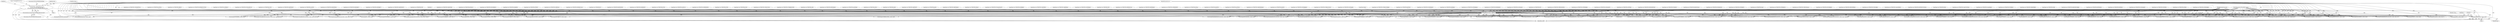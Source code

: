 digraph "0_libming_2be22fcf56a223dafe8de0e8a20fe20e8bbdb0b9@pointer" {
"1000244" [label="(Call,decompileEXTENDS(n, actions, maxn))"];
"1000125" [label="(Call,OpCode(actions, n, maxn))"];
"1000102" [label="(MethodParameterIn,SWF_ACTION *actions)"];
"1000105" [label="(Call,fprintf(stderr,\"%d:\tACTION[%3.3d]: %s\n\",\n \t        actions[n].SWF_ACTIONRECORD.Offset, n, \n \t        actionName(actions[n].SWF_ACTIONRECORD.ActionCode)))"];
"1000101" [label="(MethodParameterIn,int n)"];
"1000116" [label="(Call,actionName(actions[n].SWF_ACTIONRECORD.ActionCode))"];
"1000103" [label="(MethodParameterIn,int maxn)"];
"1000133" [label="(JumpTarget,case SWFACTION_CONSTANTPOOL:)"];
"1000124" [label="(ControlStructure,switch(OpCode(actions, n, maxn)))"];
"1000177" [label="(JumpTarget,case SWFACTION_GETURL:)"];
"1000629" [label="(JumpTarget,case SWFACTION_THROW:)"];
"1000438" [label="(Call,decompileArithmeticOp(n, actions, maxn))"];
"1000388" [label="(JumpTarget,case SWFACTION_DEFINEFUNCTION:)"];
"1000279" [label="(Call,decompileSETMEMBER(n, actions, maxn))"];
"1000573" [label="(Call,decompile_Null_ArgBuiltInFunctionCall(n, actions, maxn,\"toggleHighQuality\"))"];
"1000420" [label="(JumpTarget,case SWFACTION_SUBTRACT:)"];
"1000597" [label="(JumpTarget,case SWFACTION_DUPLICATECLIP:)"];
"1000536" [label="(JumpTarget,case SWFACTION_STOP:)"];
"1000416" [label="(JumpTarget,case SWFACTION_SHIFTRIGHT:)"];
"1000623" [label="(JumpTarget,case SWFACTION_CASTOP:)"];
"1000264" [label="(JumpTarget,case SWFACTION_NEWMETHOD:)"];
"1000642" [label="(Call,outputSWF_ACTION(n,&actions[n]))"];
"1000552" [label="(Call,decompile_Null_ArgBuiltInFunctionCall(n, actions, maxn,\"prevFrame\"))"];
"1000257" [label="(JumpTarget,case SWFACTION_NEWOBJECT:)"];
"1000503" [label="(Call,decompileSingleArgBuiltInFunctionCall(n, actions, maxn,\"String\"))"];
"1000357" [label="(Call,decompileIF(n, actions, maxn))"];
"1000250" [label="(JumpTarget,case SWFACTION_INITOBJECT:)"];
"1000129" [label="(Block,)"];
"1000417" [label="(JumpTarget,case SWFACTION_SHIFTRIGHT2:)"];
"1000272" [label="(Call,decompileGETMEMBER(n, actions, maxn))"];
"1000442" [label="(JumpTarget,case SWFACTION_POP:)"];
"1000127" [label="(Identifier,n)"];
"1000510" [label="(Call,decompileSingleArgBuiltInFunctionCall(n, actions, maxn,\"Number\"))"];
"1000201" [label="(JumpTarget,case SWFACTION_STACKSWAP:)"];
"1000428" [label="(JumpTarget,case SWFACTION_EQUALS2:)"];
"1000375" [label="(JumpTarget,case SWFACTION_ENUMERATE2 :)"];
"1000301" [label="(Call,decompileSETVARIABLE(n, actions, maxn, 1))"];
"1000432" [label="(JumpTarget,case SWFACTION_GREATER:)"];
"1000473" [label="(JumpTarget,case SWFACTION_TYPEOF:)"];
"1000362" [label="(Call,decompileWITH(n, actions, maxn))"];
"1000434" [label="(JumpTarget,case SWFACTION_STRINGEQ:)"];
"1000225" [label="(Call,decompileGETTIME(n, actions, maxn))"];
"1000308" [label="(JumpTarget,case SWFACTION_DEFINELOCAL2:)"];
"1000355" [label="(JumpTarget,case SWFACTION_IF:)"];
"1000612" [label="(Call,decompileSETTARGET(n, actions, maxn,1))"];
"1000426" [label="(JumpTarget,case SWFACTION_BITWISEXOR:)"];
"1000246" [label="(Identifier,actions)"];
"1000404" [label="(Call,decompileCALLFUNCTION(n, actions, maxn))"];
"1000322" [label="(JumpTarget,case SWFACTION_INCREMENT:)"];
"1000185" [label="(JumpTarget,case SWFACTION_PUSH:)"];
"1000423" [label="(JumpTarget,case SWFACTION_MODULO:)"];
"1000209" [label="(JumpTarget,case SWFACTION_SETPROPERTY:)"];
"1000361" [label="(JumpTarget,case SWFACTION_WITH:)"];
"1000258" [label="(Call,decompileNEWOBJECT(n, actions, maxn))"];
"1000116" [label="(Call,actionName(actions[n].SWF_ACTIONRECORD.ActionCode))"];
"1000330" [label="(Call,decompileSTOREREGISTER(n, actions, maxn))"];
"1000496" [label="(Call,decompileSingleArgBuiltInFunctionCall(n, actions, maxn,\"int\"))"];
"1000336" [label="(JumpTarget,case SWFACTION_JUMP:)"];
"1000564" [label="(JumpTarget,case SWFACTION_STOPSOUNDS:)"];
"1000265" [label="(Call,decompileNEWMETHOD(n, actions, maxn))"];
"1000517" [label="(Call,decompileSingleArgBuiltInFunctionCall(n, actions, maxn,\"random\"))"];
"1000329" [label="(JumpTarget,case SWFACTION_STOREREGISTER:)"];
"1000524" [label="(Call,decompileSingleArgBuiltInFunctionCall(n, actions, maxn,\"length\"))"];
"1000480" [label="(JumpTarget,case SWFACTION_ORD:)"];
"1000324" [label="(Call,decompileINCR_DECR(n, actions, maxn,1))"];
"1000286" [label="(Call,decompileGETVARIABLE(n, actions, maxn))"];
"1000424" [label="(JumpTarget,case SWFACTION_BITWISEAND:)"];
"1000115" [label="(Identifier,n)"];
"1000625" [label="(Call,decompileCAST(n, actions, maxn))"];
"1000433" [label="(JumpTarget,case SWFACTION_LESSTHAN:)"];
"1000230" [label="(Call,decompileTRACE(n, actions, maxn))"];
"1000429" [label="(JumpTarget,case SWFACTION_LESS2:)"];
"1000105" [label="(Call,fprintf(stderr,\"%d:\tACTION[%3.3d]: %s\n\",\n \t        actions[n].SWF_ACTIONRECORD.Offset, n, \n \t        actionName(actions[n].SWF_ACTIONRECORD.ActionCode)))"];
"1000418" [label="(JumpTarget,case SWFACTION_ADD:)"];
"1000217" [label="(Call,decompileGETPROPERTY(n, actions, maxn))"];
"1000157" [label="(Call,decompileGOTOFRAME2(n, actions, maxn))"];
"1000415" [label="(JumpTarget,case SWFACTION_SHIFTLEFT:)"];
"1000419" [label="(JumpTarget,case SWFACTION_ADD2:)"];
"1000550" [label="(JumpTarget,case SWFACTION_PREVFRAME:)"];
"1000410" [label="(Call,decompileCALLMETHOD(n, actions, maxn))"];
"1000229" [label="(JumpTarget,case SWFACTION_TRACE:)"];
"1000571" [label="(JumpTarget,case SWFACTION_TOGGLEQUALITY:)"];
"1000117" [label="(Call,actions[n].SWF_ACTIONRECORD.ActionCode)"];
"1000107" [label="(Literal,\"%d:\tACTION[%3.3d]: %s\n\")"];
"1000382" [label="(JumpTarget,case SWFACTION_INITARRAY:)"];
"1000384" [label="(Call,decompileINITARRAY(n, actions, maxn))"];
"1000579" [label="(JumpTarget,case SWFACTION_SUBSTRING:)"];
"1000245" [label="(Identifier,n)"];
"1000446" [label="(JumpTarget,case SWFACTION_STARTDRAG:)"];
"1000148" [label="(JumpTarget,case SWFACTION_GOTOFRAME:)"];
"1000102" [label="(MethodParameterIn,SWF_ACTION *actions)"];
"1000635" [label="(JumpTarget,case SWFACTION_TRY:)"];
"1000300" [label="(JumpTarget,case SWFACTION_DEFINELOCAL:)"];
"1000543" [label="(JumpTarget,case SWFACTION_NEXTFRAME:)"];
"1000448" [label="(Call,decompileSTARTDRAG(n, actions, maxn))"];
"1000216" [label="(JumpTarget,case SWFACTION_GETPROPERTY:)"];
"1000427" [label="(JumpTarget,case SWFACTION_EQUAL:)"];
"1000104" [label="(Block,)"];
"1000459" [label="(JumpTarget,case SWFACTION_DELETE2:)"];
"1000169" [label="(JumpTarget,case SWFACTION_GETURL2:)"];
"1000143" [label="(Call,decompileGOTOFRAME(n, actions, maxn,1))"];
"1000161" [label="(JumpTarget,case SWFACTION_WAITFORFRAME:)"];
"1000452" [label="(JumpTarget,case SWFACTION_DELETE:)"];
"1000461" [label="(Call,decompileDELETE(n, actions, maxn,1))"];
"1000285" [label="(JumpTarget,case SWFACTION_GETVARIABLE:)"];
"1000585" [label="(JumpTarget,case SWFACTION_STRINGCONCAT:)"];
"1000141" [label="(JumpTarget,case SWFACTION_GOTOLABEL:)"];
"1000641" [label="(JumpTarget,default:)"];
"1000309" [label="(Call,decompileDEFINELOCAL2(n, actions, maxn))"];
"1000435" [label="(JumpTarget,case SWFACTION_STRINGCOMPARE:)"];
"1000343" [label="(Call,decompileRETURN(n, actions, maxn))"];
"1000342" [label="(JumpTarget,case SWFACTION_RETURN:)"];
"1000155" [label="(JumpTarget,case SWFACTION_GOTOFRAME2:)"];
"1000557" [label="(JumpTarget,case SWFACTION_ENDDRAG:)"];
"1000292" [label="(JumpTarget,case SWFACTION_SETVARIABLE:)"];
"1000377" [label="(Call,decompileENUMERATE(n, actions, maxn,1))"];
"1000315" [label="(JumpTarget,case SWFACTION_DECREMENT:)"];
"1000489" [label="(Call,decompileSingleArgBuiltInFunctionCall(n, actions, maxn,\"chr\"))"];
"1000531" [label="(Call,decompile_Null_ArgBuiltInFunctionCall(n, actions, maxn,\"play\"))"];
"1000108" [label="(Call,actions[n].SWF_ACTIONRECORD.Offset)"];
"1000475" [label="(Call,decompileSingleArgBuiltInFunctionCall(n, actions, maxn,\"typeof\"))"];
"1000126" [label="(Identifier,actions)"];
"1000587" [label="(Call,decompileSTRINGCONCAT(n, actions, maxn))"];
"1000468" [label="(Call,decompileSingleArgBuiltInFunctionCall(n, actions, maxn,\"targetPath\"))"];
"1000244" [label="(Call,decompileEXTENDS(n, actions, maxn))"];
"1000431" [label="(JumpTarget,case SWFACTION_LOGICALOR:)"];
"1000351" [label="(Call,decompileLogicalNot(n, actions, maxn))"];
"1000650" [label="(MethodReturn,RET)"];
"1000619" [label="(Call,decompileIMPLEMENTS(n, actions, maxn))"];
"1000101" [label="(MethodParameterIn,int n)"];
"1000494" [label="(JumpTarget,case SWFACTION_INT:)"];
"1000522" [label="(JumpTarget,case SWFACTION_STRINGLENGTH:)"];
"1000271" [label="(JumpTarget,case SWFACTION_GETMEMBER:)"];
"1000349" [label="(JumpTarget,case SWFACTION_LOGICALNOT:)"];
"1000538" [label="(Call,decompile_Null_ArgBuiltInFunctionCall(n, actions, maxn,\"stop\"))"];
"1000293" [label="(Call,decompileSETVARIABLE(n, actions, maxn, 0))"];
"1000223" [label="(JumpTarget,case SWFACTION_GETTIME:)"];
"1000545" [label="(Call,decompile_Null_ArgBuiltInFunctionCall(n, actions, maxn,\"nextFrame\"))"];
"1000617" [label="(JumpTarget,case SWFACTION_IMPLEMENTSOP:)"];
"1000193" [label="(JumpTarget,case SWFACTION_PUSHDUP:)"];
"1000591" [label="(JumpTarget,case SWFACTION_REMOVECLIP:)"];
"1000414" [label="(JumpTarget,case SWFACTION_INSTANCEOF:)"];
"1000603" [label="(JumpTarget,case SWFACTION_SETTARGET:)"];
"1000605" [label="(Call,decompileSETTARGET(n, actions, maxn,0))"];
"1000529" [label="(JumpTarget,case SWFACTION_PLAY:)"];
"1000338" [label="(Call,decompileJUMP(n, actions, maxn))"];
"1000610" [label="(JumpTarget,case SWFACTION_SETTARGET2:)"];
"1000599" [label="(Call,decompileDUPLICATECLIP(n, actions, maxn))"];
"1000128" [label="(Identifier,maxn)"];
"1000150" [label="(Call,decompileGOTOFRAME(n, actions, maxn,0))"];
"1000436" [label="(JumpTarget,case SWFACTION_STRICTEQUALS:)"];
"1000454" [label="(Call,decompileDELETE(n, actions, maxn,0))"];
"1000210" [label="(Call,decompileSETPROPERTY(n, actions, maxn))"];
"1000368" [label="(JumpTarget,case SWFACTION_ENUMERATE:)"];
"1000581" [label="(Call,decompileSUBSTRING(n, actions, maxn))"];
"1000390" [label="(Call,decompileDEFINEFUNCTION(n, actions, maxn,0))"];
"1000125" [label="(Call,OpCode(actions, n, maxn))"];
"1000247" [label="(Identifier,maxn)"];
"1000578" [label="(JumpTarget,case SWFACTION_MBSUBSTRING:)"];
"1000508" [label="(JumpTarget,case SWFACTION_TONUMBER:)"];
"1000251" [label="(Call,decompileINITOBJECT(n, actions, maxn))"];
"1000408" [label="(JumpTarget,case SWFACTION_CALLMETHOD:)"];
"1000395" [label="(JumpTarget,case SWFACTION_DEFINEFUNCTION2:)"];
"1000397" [label="(Call,decompileDEFINEFUNCTION(n, actions, maxn,1))"];
"1000130" [label="(JumpTarget,case SWFACTION_END:)"];
"1000402" [label="(JumpTarget,case SWFACTION_CALLFUNCTION:)"];
"1000559" [label="(Call,decompile_Null_ArgBuiltInFunctionCall(n, actions, maxn,\"stopDrag\"))"];
"1000236" [label="(JumpTarget,case SWFACTION_CALLFRAME:)"];
"1000501" [label="(JumpTarget,case SWFACTION_TOSTRING:)"];
"1000566" [label="(Call,decompile_Null_ArgBuiltInFunctionCall(n, actions, maxn,\"stopAllSounds\"))"];
"1000249" [label="(Literal,0)"];
"1000466" [label="(JumpTarget,case SWFACTION_TARGETPATH:)"];
"1000487" [label="(JumpTarget,case SWFACTION_CHR:)"];
"1000515" [label="(JumpTarget,case SWFACTION_RANDOMNUMBER:)"];
"1000370" [label="(Call,decompileENUMERATE(n, actions, maxn, 0))"];
"1000593" [label="(Call,decompileREMOVECLIP(n, actions, maxn))"];
"1000103" [label="(MethodParameterIn,int maxn)"];
"1000106" [label="(Identifier,stderr)"];
"1000425" [label="(JumpTarget,case SWFACTION_BITWISEOR:)"];
"1000237" [label="(Call,decompileCALLFRAME(n, actions, maxn))"];
"1000482" [label="(Call,decompileSingleArgBuiltInFunctionCall(n, actions, maxn,\"ord\"))"];
"1000243" [label="(JumpTarget,case SWFACTION_EXTENDS:)"];
"1000430" [label="(JumpTarget,case SWFACTION_LOGICALAND:)"];
"1000631" [label="(Call,decompileTHROW(n, actions, maxn))"];
"1000421" [label="(JumpTarget,case SWFACTION_MULTIPLY:)"];
"1000317" [label="(Call,decompileINCR_DECR(n, actions, maxn, 0))"];
"1000422" [label="(JumpTarget,case SWFACTION_DIVIDE:)"];
"1000278" [label="(JumpTarget,case SWFACTION_SETMEMBER:)"];
"1000637" [label="(Call,decompileTRY(n, actions, maxn))"];
"1000244" -> "1000129"  [label="AST: "];
"1000244" -> "1000247"  [label="CFG: "];
"1000245" -> "1000244"  [label="AST: "];
"1000246" -> "1000244"  [label="AST: "];
"1000247" -> "1000244"  [label="AST: "];
"1000249" -> "1000244"  [label="CFG: "];
"1000244" -> "1000650"  [label="DDG: "];
"1000244" -> "1000650"  [label="DDG: "];
"1000244" -> "1000650"  [label="DDG: "];
"1000244" -> "1000650"  [label="DDG: "];
"1000125" -> "1000244"  [label="DDG: "];
"1000125" -> "1000244"  [label="DDG: "];
"1000125" -> "1000244"  [label="DDG: "];
"1000101" -> "1000244"  [label="DDG: "];
"1000102" -> "1000244"  [label="DDG: "];
"1000103" -> "1000244"  [label="DDG: "];
"1000125" -> "1000124"  [label="AST: "];
"1000125" -> "1000128"  [label="CFG: "];
"1000126" -> "1000125"  [label="AST: "];
"1000127" -> "1000125"  [label="AST: "];
"1000128" -> "1000125"  [label="AST: "];
"1000130" -> "1000125"  [label="CFG: "];
"1000133" -> "1000125"  [label="CFG: "];
"1000141" -> "1000125"  [label="CFG: "];
"1000148" -> "1000125"  [label="CFG: "];
"1000155" -> "1000125"  [label="CFG: "];
"1000161" -> "1000125"  [label="CFG: "];
"1000169" -> "1000125"  [label="CFG: "];
"1000177" -> "1000125"  [label="CFG: "];
"1000185" -> "1000125"  [label="CFG: "];
"1000193" -> "1000125"  [label="CFG: "];
"1000201" -> "1000125"  [label="CFG: "];
"1000209" -> "1000125"  [label="CFG: "];
"1000216" -> "1000125"  [label="CFG: "];
"1000223" -> "1000125"  [label="CFG: "];
"1000229" -> "1000125"  [label="CFG: "];
"1000236" -> "1000125"  [label="CFG: "];
"1000243" -> "1000125"  [label="CFG: "];
"1000250" -> "1000125"  [label="CFG: "];
"1000257" -> "1000125"  [label="CFG: "];
"1000264" -> "1000125"  [label="CFG: "];
"1000271" -> "1000125"  [label="CFG: "];
"1000278" -> "1000125"  [label="CFG: "];
"1000285" -> "1000125"  [label="CFG: "];
"1000292" -> "1000125"  [label="CFG: "];
"1000300" -> "1000125"  [label="CFG: "];
"1000308" -> "1000125"  [label="CFG: "];
"1000315" -> "1000125"  [label="CFG: "];
"1000322" -> "1000125"  [label="CFG: "];
"1000329" -> "1000125"  [label="CFG: "];
"1000336" -> "1000125"  [label="CFG: "];
"1000342" -> "1000125"  [label="CFG: "];
"1000349" -> "1000125"  [label="CFG: "];
"1000355" -> "1000125"  [label="CFG: "];
"1000361" -> "1000125"  [label="CFG: "];
"1000368" -> "1000125"  [label="CFG: "];
"1000375" -> "1000125"  [label="CFG: "];
"1000382" -> "1000125"  [label="CFG: "];
"1000388" -> "1000125"  [label="CFG: "];
"1000395" -> "1000125"  [label="CFG: "];
"1000402" -> "1000125"  [label="CFG: "];
"1000408" -> "1000125"  [label="CFG: "];
"1000414" -> "1000125"  [label="CFG: "];
"1000415" -> "1000125"  [label="CFG: "];
"1000416" -> "1000125"  [label="CFG: "];
"1000417" -> "1000125"  [label="CFG: "];
"1000418" -> "1000125"  [label="CFG: "];
"1000419" -> "1000125"  [label="CFG: "];
"1000420" -> "1000125"  [label="CFG: "];
"1000421" -> "1000125"  [label="CFG: "];
"1000422" -> "1000125"  [label="CFG: "];
"1000423" -> "1000125"  [label="CFG: "];
"1000424" -> "1000125"  [label="CFG: "];
"1000425" -> "1000125"  [label="CFG: "];
"1000426" -> "1000125"  [label="CFG: "];
"1000427" -> "1000125"  [label="CFG: "];
"1000428" -> "1000125"  [label="CFG: "];
"1000429" -> "1000125"  [label="CFG: "];
"1000430" -> "1000125"  [label="CFG: "];
"1000431" -> "1000125"  [label="CFG: "];
"1000432" -> "1000125"  [label="CFG: "];
"1000433" -> "1000125"  [label="CFG: "];
"1000434" -> "1000125"  [label="CFG: "];
"1000435" -> "1000125"  [label="CFG: "];
"1000436" -> "1000125"  [label="CFG: "];
"1000442" -> "1000125"  [label="CFG: "];
"1000446" -> "1000125"  [label="CFG: "];
"1000452" -> "1000125"  [label="CFG: "];
"1000459" -> "1000125"  [label="CFG: "];
"1000466" -> "1000125"  [label="CFG: "];
"1000473" -> "1000125"  [label="CFG: "];
"1000480" -> "1000125"  [label="CFG: "];
"1000487" -> "1000125"  [label="CFG: "];
"1000494" -> "1000125"  [label="CFG: "];
"1000501" -> "1000125"  [label="CFG: "];
"1000508" -> "1000125"  [label="CFG: "];
"1000515" -> "1000125"  [label="CFG: "];
"1000522" -> "1000125"  [label="CFG: "];
"1000529" -> "1000125"  [label="CFG: "];
"1000536" -> "1000125"  [label="CFG: "];
"1000543" -> "1000125"  [label="CFG: "];
"1000550" -> "1000125"  [label="CFG: "];
"1000557" -> "1000125"  [label="CFG: "];
"1000564" -> "1000125"  [label="CFG: "];
"1000571" -> "1000125"  [label="CFG: "];
"1000578" -> "1000125"  [label="CFG: "];
"1000579" -> "1000125"  [label="CFG: "];
"1000585" -> "1000125"  [label="CFG: "];
"1000591" -> "1000125"  [label="CFG: "];
"1000597" -> "1000125"  [label="CFG: "];
"1000603" -> "1000125"  [label="CFG: "];
"1000610" -> "1000125"  [label="CFG: "];
"1000617" -> "1000125"  [label="CFG: "];
"1000623" -> "1000125"  [label="CFG: "];
"1000629" -> "1000125"  [label="CFG: "];
"1000635" -> "1000125"  [label="CFG: "];
"1000641" -> "1000125"  [label="CFG: "];
"1000125" -> "1000650"  [label="DDG: "];
"1000125" -> "1000650"  [label="DDG: "];
"1000125" -> "1000650"  [label="DDG: "];
"1000125" -> "1000650"  [label="DDG: "];
"1000102" -> "1000125"  [label="DDG: "];
"1000105" -> "1000125"  [label="DDG: "];
"1000101" -> "1000125"  [label="DDG: "];
"1000103" -> "1000125"  [label="DDG: "];
"1000125" -> "1000143"  [label="DDG: "];
"1000125" -> "1000143"  [label="DDG: "];
"1000125" -> "1000143"  [label="DDG: "];
"1000125" -> "1000150"  [label="DDG: "];
"1000125" -> "1000150"  [label="DDG: "];
"1000125" -> "1000150"  [label="DDG: "];
"1000125" -> "1000157"  [label="DDG: "];
"1000125" -> "1000157"  [label="DDG: "];
"1000125" -> "1000157"  [label="DDG: "];
"1000125" -> "1000210"  [label="DDG: "];
"1000125" -> "1000210"  [label="DDG: "];
"1000125" -> "1000210"  [label="DDG: "];
"1000125" -> "1000217"  [label="DDG: "];
"1000125" -> "1000217"  [label="DDG: "];
"1000125" -> "1000217"  [label="DDG: "];
"1000125" -> "1000225"  [label="DDG: "];
"1000125" -> "1000225"  [label="DDG: "];
"1000125" -> "1000225"  [label="DDG: "];
"1000125" -> "1000230"  [label="DDG: "];
"1000125" -> "1000230"  [label="DDG: "];
"1000125" -> "1000230"  [label="DDG: "];
"1000125" -> "1000237"  [label="DDG: "];
"1000125" -> "1000237"  [label="DDG: "];
"1000125" -> "1000237"  [label="DDG: "];
"1000125" -> "1000251"  [label="DDG: "];
"1000125" -> "1000251"  [label="DDG: "];
"1000125" -> "1000251"  [label="DDG: "];
"1000125" -> "1000258"  [label="DDG: "];
"1000125" -> "1000258"  [label="DDG: "];
"1000125" -> "1000258"  [label="DDG: "];
"1000125" -> "1000265"  [label="DDG: "];
"1000125" -> "1000265"  [label="DDG: "];
"1000125" -> "1000265"  [label="DDG: "];
"1000125" -> "1000272"  [label="DDG: "];
"1000125" -> "1000272"  [label="DDG: "];
"1000125" -> "1000272"  [label="DDG: "];
"1000125" -> "1000279"  [label="DDG: "];
"1000125" -> "1000279"  [label="DDG: "];
"1000125" -> "1000279"  [label="DDG: "];
"1000125" -> "1000286"  [label="DDG: "];
"1000125" -> "1000286"  [label="DDG: "];
"1000125" -> "1000286"  [label="DDG: "];
"1000125" -> "1000293"  [label="DDG: "];
"1000125" -> "1000293"  [label="DDG: "];
"1000125" -> "1000293"  [label="DDG: "];
"1000125" -> "1000301"  [label="DDG: "];
"1000125" -> "1000301"  [label="DDG: "];
"1000125" -> "1000301"  [label="DDG: "];
"1000125" -> "1000309"  [label="DDG: "];
"1000125" -> "1000309"  [label="DDG: "];
"1000125" -> "1000309"  [label="DDG: "];
"1000125" -> "1000317"  [label="DDG: "];
"1000125" -> "1000317"  [label="DDG: "];
"1000125" -> "1000317"  [label="DDG: "];
"1000125" -> "1000324"  [label="DDG: "];
"1000125" -> "1000324"  [label="DDG: "];
"1000125" -> "1000324"  [label="DDG: "];
"1000125" -> "1000330"  [label="DDG: "];
"1000125" -> "1000330"  [label="DDG: "];
"1000125" -> "1000330"  [label="DDG: "];
"1000125" -> "1000338"  [label="DDG: "];
"1000125" -> "1000338"  [label="DDG: "];
"1000125" -> "1000338"  [label="DDG: "];
"1000125" -> "1000343"  [label="DDG: "];
"1000125" -> "1000343"  [label="DDG: "];
"1000125" -> "1000343"  [label="DDG: "];
"1000125" -> "1000351"  [label="DDG: "];
"1000125" -> "1000351"  [label="DDG: "];
"1000125" -> "1000351"  [label="DDG: "];
"1000125" -> "1000357"  [label="DDG: "];
"1000125" -> "1000357"  [label="DDG: "];
"1000125" -> "1000357"  [label="DDG: "];
"1000125" -> "1000362"  [label="DDG: "];
"1000125" -> "1000362"  [label="DDG: "];
"1000125" -> "1000362"  [label="DDG: "];
"1000125" -> "1000370"  [label="DDG: "];
"1000125" -> "1000370"  [label="DDG: "];
"1000125" -> "1000370"  [label="DDG: "];
"1000125" -> "1000377"  [label="DDG: "];
"1000125" -> "1000377"  [label="DDG: "];
"1000125" -> "1000377"  [label="DDG: "];
"1000125" -> "1000384"  [label="DDG: "];
"1000125" -> "1000384"  [label="DDG: "];
"1000125" -> "1000384"  [label="DDG: "];
"1000125" -> "1000390"  [label="DDG: "];
"1000125" -> "1000390"  [label="DDG: "];
"1000125" -> "1000390"  [label="DDG: "];
"1000125" -> "1000397"  [label="DDG: "];
"1000125" -> "1000397"  [label="DDG: "];
"1000125" -> "1000397"  [label="DDG: "];
"1000125" -> "1000404"  [label="DDG: "];
"1000125" -> "1000404"  [label="DDG: "];
"1000125" -> "1000404"  [label="DDG: "];
"1000125" -> "1000410"  [label="DDG: "];
"1000125" -> "1000410"  [label="DDG: "];
"1000125" -> "1000410"  [label="DDG: "];
"1000125" -> "1000438"  [label="DDG: "];
"1000125" -> "1000438"  [label="DDG: "];
"1000125" -> "1000438"  [label="DDG: "];
"1000125" -> "1000448"  [label="DDG: "];
"1000125" -> "1000448"  [label="DDG: "];
"1000125" -> "1000448"  [label="DDG: "];
"1000125" -> "1000454"  [label="DDG: "];
"1000125" -> "1000454"  [label="DDG: "];
"1000125" -> "1000454"  [label="DDG: "];
"1000125" -> "1000461"  [label="DDG: "];
"1000125" -> "1000461"  [label="DDG: "];
"1000125" -> "1000461"  [label="DDG: "];
"1000125" -> "1000468"  [label="DDG: "];
"1000125" -> "1000468"  [label="DDG: "];
"1000125" -> "1000468"  [label="DDG: "];
"1000125" -> "1000475"  [label="DDG: "];
"1000125" -> "1000475"  [label="DDG: "];
"1000125" -> "1000475"  [label="DDG: "];
"1000125" -> "1000482"  [label="DDG: "];
"1000125" -> "1000482"  [label="DDG: "];
"1000125" -> "1000482"  [label="DDG: "];
"1000125" -> "1000489"  [label="DDG: "];
"1000125" -> "1000489"  [label="DDG: "];
"1000125" -> "1000489"  [label="DDG: "];
"1000125" -> "1000496"  [label="DDG: "];
"1000125" -> "1000496"  [label="DDG: "];
"1000125" -> "1000496"  [label="DDG: "];
"1000125" -> "1000503"  [label="DDG: "];
"1000125" -> "1000503"  [label="DDG: "];
"1000125" -> "1000503"  [label="DDG: "];
"1000125" -> "1000510"  [label="DDG: "];
"1000125" -> "1000510"  [label="DDG: "];
"1000125" -> "1000510"  [label="DDG: "];
"1000125" -> "1000517"  [label="DDG: "];
"1000125" -> "1000517"  [label="DDG: "];
"1000125" -> "1000517"  [label="DDG: "];
"1000125" -> "1000524"  [label="DDG: "];
"1000125" -> "1000524"  [label="DDG: "];
"1000125" -> "1000524"  [label="DDG: "];
"1000125" -> "1000531"  [label="DDG: "];
"1000125" -> "1000531"  [label="DDG: "];
"1000125" -> "1000531"  [label="DDG: "];
"1000125" -> "1000538"  [label="DDG: "];
"1000125" -> "1000538"  [label="DDG: "];
"1000125" -> "1000538"  [label="DDG: "];
"1000125" -> "1000545"  [label="DDG: "];
"1000125" -> "1000545"  [label="DDG: "];
"1000125" -> "1000545"  [label="DDG: "];
"1000125" -> "1000552"  [label="DDG: "];
"1000125" -> "1000552"  [label="DDG: "];
"1000125" -> "1000552"  [label="DDG: "];
"1000125" -> "1000559"  [label="DDG: "];
"1000125" -> "1000559"  [label="DDG: "];
"1000125" -> "1000559"  [label="DDG: "];
"1000125" -> "1000566"  [label="DDG: "];
"1000125" -> "1000566"  [label="DDG: "];
"1000125" -> "1000566"  [label="DDG: "];
"1000125" -> "1000573"  [label="DDG: "];
"1000125" -> "1000573"  [label="DDG: "];
"1000125" -> "1000573"  [label="DDG: "];
"1000125" -> "1000581"  [label="DDG: "];
"1000125" -> "1000581"  [label="DDG: "];
"1000125" -> "1000581"  [label="DDG: "];
"1000125" -> "1000587"  [label="DDG: "];
"1000125" -> "1000587"  [label="DDG: "];
"1000125" -> "1000587"  [label="DDG: "];
"1000125" -> "1000593"  [label="DDG: "];
"1000125" -> "1000593"  [label="DDG: "];
"1000125" -> "1000593"  [label="DDG: "];
"1000125" -> "1000599"  [label="DDG: "];
"1000125" -> "1000599"  [label="DDG: "];
"1000125" -> "1000599"  [label="DDG: "];
"1000125" -> "1000605"  [label="DDG: "];
"1000125" -> "1000605"  [label="DDG: "];
"1000125" -> "1000605"  [label="DDG: "];
"1000125" -> "1000612"  [label="DDG: "];
"1000125" -> "1000612"  [label="DDG: "];
"1000125" -> "1000612"  [label="DDG: "];
"1000125" -> "1000619"  [label="DDG: "];
"1000125" -> "1000619"  [label="DDG: "];
"1000125" -> "1000619"  [label="DDG: "];
"1000125" -> "1000625"  [label="DDG: "];
"1000125" -> "1000625"  [label="DDG: "];
"1000125" -> "1000625"  [label="DDG: "];
"1000125" -> "1000631"  [label="DDG: "];
"1000125" -> "1000631"  [label="DDG: "];
"1000125" -> "1000631"  [label="DDG: "];
"1000125" -> "1000637"  [label="DDG: "];
"1000125" -> "1000637"  [label="DDG: "];
"1000125" -> "1000637"  [label="DDG: "];
"1000125" -> "1000642"  [label="DDG: "];
"1000102" -> "1000100"  [label="AST: "];
"1000102" -> "1000650"  [label="DDG: "];
"1000102" -> "1000143"  [label="DDG: "];
"1000102" -> "1000150"  [label="DDG: "];
"1000102" -> "1000157"  [label="DDG: "];
"1000102" -> "1000210"  [label="DDG: "];
"1000102" -> "1000217"  [label="DDG: "];
"1000102" -> "1000225"  [label="DDG: "];
"1000102" -> "1000230"  [label="DDG: "];
"1000102" -> "1000237"  [label="DDG: "];
"1000102" -> "1000251"  [label="DDG: "];
"1000102" -> "1000258"  [label="DDG: "];
"1000102" -> "1000265"  [label="DDG: "];
"1000102" -> "1000272"  [label="DDG: "];
"1000102" -> "1000279"  [label="DDG: "];
"1000102" -> "1000286"  [label="DDG: "];
"1000102" -> "1000293"  [label="DDG: "];
"1000102" -> "1000301"  [label="DDG: "];
"1000102" -> "1000309"  [label="DDG: "];
"1000102" -> "1000317"  [label="DDG: "];
"1000102" -> "1000324"  [label="DDG: "];
"1000102" -> "1000330"  [label="DDG: "];
"1000102" -> "1000338"  [label="DDG: "];
"1000102" -> "1000343"  [label="DDG: "];
"1000102" -> "1000351"  [label="DDG: "];
"1000102" -> "1000357"  [label="DDG: "];
"1000102" -> "1000362"  [label="DDG: "];
"1000102" -> "1000370"  [label="DDG: "];
"1000102" -> "1000377"  [label="DDG: "];
"1000102" -> "1000384"  [label="DDG: "];
"1000102" -> "1000390"  [label="DDG: "];
"1000102" -> "1000397"  [label="DDG: "];
"1000102" -> "1000404"  [label="DDG: "];
"1000102" -> "1000410"  [label="DDG: "];
"1000102" -> "1000438"  [label="DDG: "];
"1000102" -> "1000448"  [label="DDG: "];
"1000102" -> "1000454"  [label="DDG: "];
"1000102" -> "1000461"  [label="DDG: "];
"1000102" -> "1000468"  [label="DDG: "];
"1000102" -> "1000475"  [label="DDG: "];
"1000102" -> "1000482"  [label="DDG: "];
"1000102" -> "1000489"  [label="DDG: "];
"1000102" -> "1000496"  [label="DDG: "];
"1000102" -> "1000503"  [label="DDG: "];
"1000102" -> "1000510"  [label="DDG: "];
"1000102" -> "1000517"  [label="DDG: "];
"1000102" -> "1000524"  [label="DDG: "];
"1000102" -> "1000531"  [label="DDG: "];
"1000102" -> "1000538"  [label="DDG: "];
"1000102" -> "1000545"  [label="DDG: "];
"1000102" -> "1000552"  [label="DDG: "];
"1000102" -> "1000559"  [label="DDG: "];
"1000102" -> "1000566"  [label="DDG: "];
"1000102" -> "1000573"  [label="DDG: "];
"1000102" -> "1000581"  [label="DDG: "];
"1000102" -> "1000587"  [label="DDG: "];
"1000102" -> "1000593"  [label="DDG: "];
"1000102" -> "1000599"  [label="DDG: "];
"1000102" -> "1000605"  [label="DDG: "];
"1000102" -> "1000612"  [label="DDG: "];
"1000102" -> "1000619"  [label="DDG: "];
"1000102" -> "1000625"  [label="DDG: "];
"1000102" -> "1000631"  [label="DDG: "];
"1000102" -> "1000637"  [label="DDG: "];
"1000105" -> "1000104"  [label="AST: "];
"1000105" -> "1000116"  [label="CFG: "];
"1000106" -> "1000105"  [label="AST: "];
"1000107" -> "1000105"  [label="AST: "];
"1000108" -> "1000105"  [label="AST: "];
"1000115" -> "1000105"  [label="AST: "];
"1000116" -> "1000105"  [label="AST: "];
"1000126" -> "1000105"  [label="CFG: "];
"1000105" -> "1000650"  [label="DDG: "];
"1000105" -> "1000650"  [label="DDG: "];
"1000105" -> "1000650"  [label="DDG: "];
"1000105" -> "1000650"  [label="DDG: "];
"1000101" -> "1000105"  [label="DDG: "];
"1000116" -> "1000105"  [label="DDG: "];
"1000101" -> "1000100"  [label="AST: "];
"1000101" -> "1000650"  [label="DDG: "];
"1000101" -> "1000143"  [label="DDG: "];
"1000101" -> "1000150"  [label="DDG: "];
"1000101" -> "1000157"  [label="DDG: "];
"1000101" -> "1000210"  [label="DDG: "];
"1000101" -> "1000217"  [label="DDG: "];
"1000101" -> "1000225"  [label="DDG: "];
"1000101" -> "1000230"  [label="DDG: "];
"1000101" -> "1000237"  [label="DDG: "];
"1000101" -> "1000251"  [label="DDG: "];
"1000101" -> "1000258"  [label="DDG: "];
"1000101" -> "1000265"  [label="DDG: "];
"1000101" -> "1000272"  [label="DDG: "];
"1000101" -> "1000279"  [label="DDG: "];
"1000101" -> "1000286"  [label="DDG: "];
"1000101" -> "1000293"  [label="DDG: "];
"1000101" -> "1000301"  [label="DDG: "];
"1000101" -> "1000309"  [label="DDG: "];
"1000101" -> "1000317"  [label="DDG: "];
"1000101" -> "1000324"  [label="DDG: "];
"1000101" -> "1000330"  [label="DDG: "];
"1000101" -> "1000338"  [label="DDG: "];
"1000101" -> "1000343"  [label="DDG: "];
"1000101" -> "1000351"  [label="DDG: "];
"1000101" -> "1000357"  [label="DDG: "];
"1000101" -> "1000362"  [label="DDG: "];
"1000101" -> "1000370"  [label="DDG: "];
"1000101" -> "1000377"  [label="DDG: "];
"1000101" -> "1000384"  [label="DDG: "];
"1000101" -> "1000390"  [label="DDG: "];
"1000101" -> "1000397"  [label="DDG: "];
"1000101" -> "1000404"  [label="DDG: "];
"1000101" -> "1000410"  [label="DDG: "];
"1000101" -> "1000438"  [label="DDG: "];
"1000101" -> "1000448"  [label="DDG: "];
"1000101" -> "1000454"  [label="DDG: "];
"1000101" -> "1000461"  [label="DDG: "];
"1000101" -> "1000468"  [label="DDG: "];
"1000101" -> "1000475"  [label="DDG: "];
"1000101" -> "1000482"  [label="DDG: "];
"1000101" -> "1000489"  [label="DDG: "];
"1000101" -> "1000496"  [label="DDG: "];
"1000101" -> "1000503"  [label="DDG: "];
"1000101" -> "1000510"  [label="DDG: "];
"1000101" -> "1000517"  [label="DDG: "];
"1000101" -> "1000524"  [label="DDG: "];
"1000101" -> "1000531"  [label="DDG: "];
"1000101" -> "1000538"  [label="DDG: "];
"1000101" -> "1000545"  [label="DDG: "];
"1000101" -> "1000552"  [label="DDG: "];
"1000101" -> "1000559"  [label="DDG: "];
"1000101" -> "1000566"  [label="DDG: "];
"1000101" -> "1000573"  [label="DDG: "];
"1000101" -> "1000581"  [label="DDG: "];
"1000101" -> "1000587"  [label="DDG: "];
"1000101" -> "1000593"  [label="DDG: "];
"1000101" -> "1000599"  [label="DDG: "];
"1000101" -> "1000605"  [label="DDG: "];
"1000101" -> "1000612"  [label="DDG: "];
"1000101" -> "1000619"  [label="DDG: "];
"1000101" -> "1000625"  [label="DDG: "];
"1000101" -> "1000631"  [label="DDG: "];
"1000101" -> "1000637"  [label="DDG: "];
"1000101" -> "1000642"  [label="DDG: "];
"1000116" -> "1000117"  [label="CFG: "];
"1000117" -> "1000116"  [label="AST: "];
"1000116" -> "1000650"  [label="DDG: "];
"1000103" -> "1000100"  [label="AST: "];
"1000103" -> "1000650"  [label="DDG: "];
"1000103" -> "1000143"  [label="DDG: "];
"1000103" -> "1000150"  [label="DDG: "];
"1000103" -> "1000157"  [label="DDG: "];
"1000103" -> "1000210"  [label="DDG: "];
"1000103" -> "1000217"  [label="DDG: "];
"1000103" -> "1000225"  [label="DDG: "];
"1000103" -> "1000230"  [label="DDG: "];
"1000103" -> "1000237"  [label="DDG: "];
"1000103" -> "1000251"  [label="DDG: "];
"1000103" -> "1000258"  [label="DDG: "];
"1000103" -> "1000265"  [label="DDG: "];
"1000103" -> "1000272"  [label="DDG: "];
"1000103" -> "1000279"  [label="DDG: "];
"1000103" -> "1000286"  [label="DDG: "];
"1000103" -> "1000293"  [label="DDG: "];
"1000103" -> "1000301"  [label="DDG: "];
"1000103" -> "1000309"  [label="DDG: "];
"1000103" -> "1000317"  [label="DDG: "];
"1000103" -> "1000324"  [label="DDG: "];
"1000103" -> "1000330"  [label="DDG: "];
"1000103" -> "1000338"  [label="DDG: "];
"1000103" -> "1000343"  [label="DDG: "];
"1000103" -> "1000351"  [label="DDG: "];
"1000103" -> "1000357"  [label="DDG: "];
"1000103" -> "1000362"  [label="DDG: "];
"1000103" -> "1000370"  [label="DDG: "];
"1000103" -> "1000377"  [label="DDG: "];
"1000103" -> "1000384"  [label="DDG: "];
"1000103" -> "1000390"  [label="DDG: "];
"1000103" -> "1000397"  [label="DDG: "];
"1000103" -> "1000404"  [label="DDG: "];
"1000103" -> "1000410"  [label="DDG: "];
"1000103" -> "1000438"  [label="DDG: "];
"1000103" -> "1000448"  [label="DDG: "];
"1000103" -> "1000454"  [label="DDG: "];
"1000103" -> "1000461"  [label="DDG: "];
"1000103" -> "1000468"  [label="DDG: "];
"1000103" -> "1000475"  [label="DDG: "];
"1000103" -> "1000482"  [label="DDG: "];
"1000103" -> "1000489"  [label="DDG: "];
"1000103" -> "1000496"  [label="DDG: "];
"1000103" -> "1000503"  [label="DDG: "];
"1000103" -> "1000510"  [label="DDG: "];
"1000103" -> "1000517"  [label="DDG: "];
"1000103" -> "1000524"  [label="DDG: "];
"1000103" -> "1000531"  [label="DDG: "];
"1000103" -> "1000538"  [label="DDG: "];
"1000103" -> "1000545"  [label="DDG: "];
"1000103" -> "1000552"  [label="DDG: "];
"1000103" -> "1000559"  [label="DDG: "];
"1000103" -> "1000566"  [label="DDG: "];
"1000103" -> "1000573"  [label="DDG: "];
"1000103" -> "1000581"  [label="DDG: "];
"1000103" -> "1000587"  [label="DDG: "];
"1000103" -> "1000593"  [label="DDG: "];
"1000103" -> "1000599"  [label="DDG: "];
"1000103" -> "1000605"  [label="DDG: "];
"1000103" -> "1000612"  [label="DDG: "];
"1000103" -> "1000619"  [label="DDG: "];
"1000103" -> "1000625"  [label="DDG: "];
"1000103" -> "1000631"  [label="DDG: "];
"1000103" -> "1000637"  [label="DDG: "];
}
